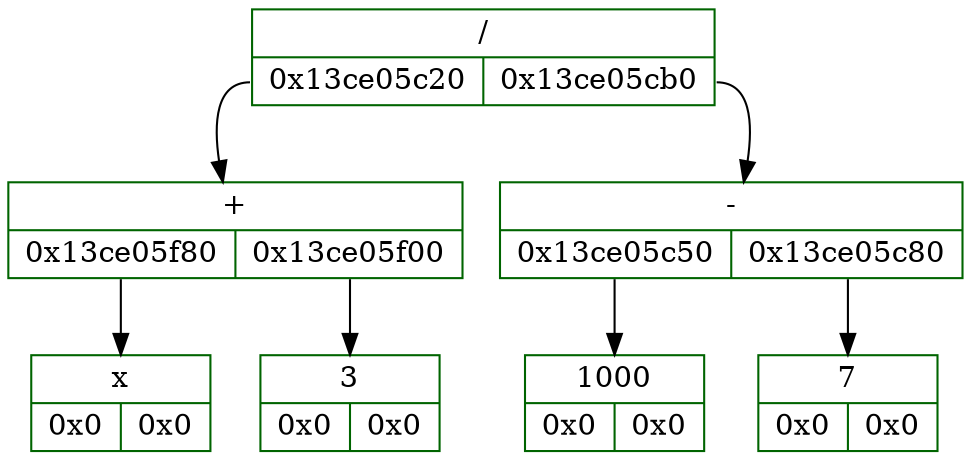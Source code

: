 digraph D{
	rankdir = TB

	node_5316304096 [color = "darkgreen", style = "filled", shape = "record", fillcolor = "white", label = "{ /  | {<fl5316304096> 0x13ce05c20 | <fr5316304096> 0x13ce05cb0}}"]
	node_5316304096: <fl5316304096> -> node_5316303904 [color = "black", arrowhead = "normal", label = ""]
	node_5316303904 [color = "darkgreen", style = "filled", shape = "record", fillcolor = "white", label = "{ +  | {<fl5316303904> 0x13ce05f80 | <fr5316303904> 0x13ce05f00}}"]
	node_5316303904: <fl5316303904> -> node_5316304768 [color = "black", arrowhead = "normal", label = ""]
	node_5316304768 [color = "darkgreen", style = "filled", shape = "record", fillcolor = "white", label = "{x  | {<fl5316304768> 0x0 | <fr5316304768> 0x0}}"]
	node_5316303904: <fr5316303904> -> node_5316304640 [color = "black", arrowhead = "normal", label = ""]
	node_5316304640 [color = "darkgreen", style = "filled", shape = "record", fillcolor = "white", label = "{3  | {<fl5316304640> 0x0 | <fr5316304640> 0x0}}"]
	node_5316304096: <fr5316304096> -> node_5316304048 [color = "black", arrowhead = "normal", label = ""]
	node_5316304048 [color = "darkgreen", style = "filled", shape = "record", fillcolor = "white", label = "{ -  | {<fl5316304048> 0x13ce05c50 | <fr5316304048> 0x13ce05c80}}"]
	node_5316304048: <fl5316304048> -> node_5316303952 [color = "black", arrowhead = "normal", label = ""]
	node_5316303952 [color = "darkgreen", style = "filled", shape = "record", fillcolor = "white", label = "{1000  | {<fl5316303952> 0x0 | <fr5316303952> 0x0}}"]
	node_5316304048: <fr5316304048> -> node_5316304000 [color = "black", arrowhead = "normal", label = ""]
	node_5316304000 [color = "darkgreen", style = "filled", shape = "record", fillcolor = "white", label = "{7  | {<fl5316304000> 0x0 | <fr5316304000> 0x0}}"]
}